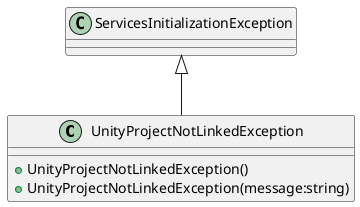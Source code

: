@startuml
class UnityProjectNotLinkedException {
    + UnityProjectNotLinkedException()
    + UnityProjectNotLinkedException(message:string)
}
ServicesInitializationException <|-- UnityProjectNotLinkedException
@enduml
